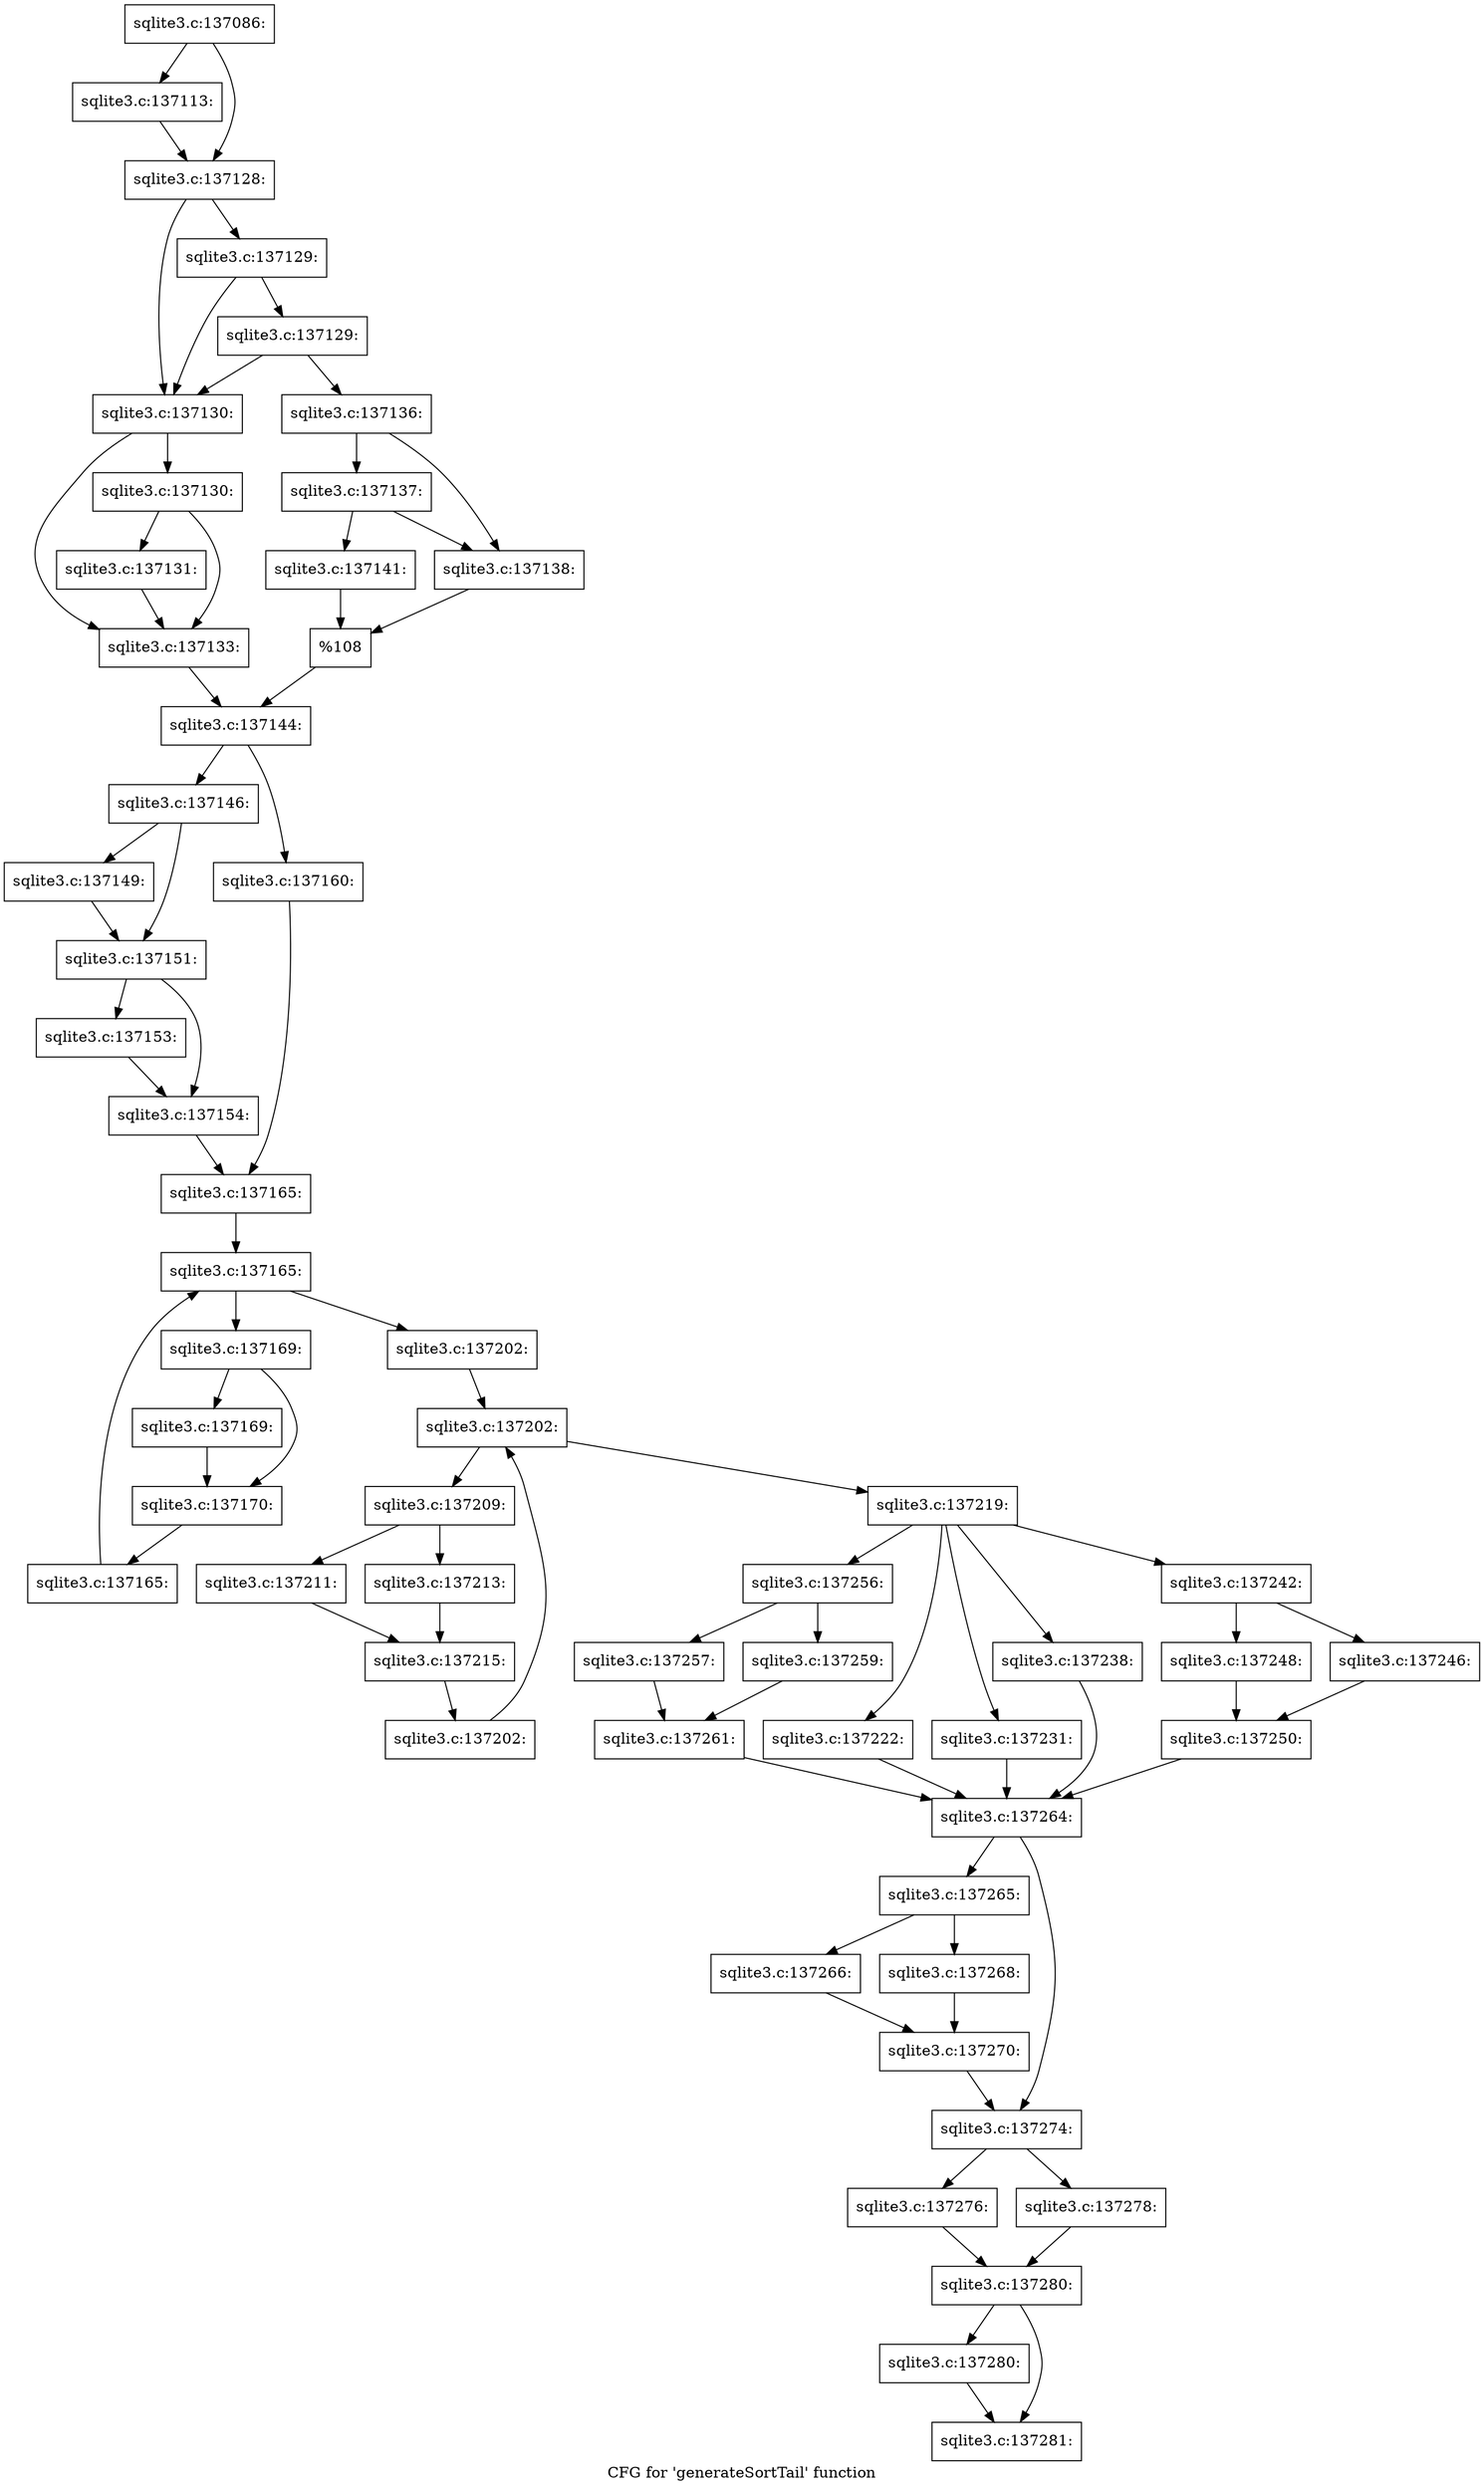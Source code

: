 digraph "CFG for 'generateSortTail' function" {
	label="CFG for 'generateSortTail' function";

	Node0x55c0f9c65770 [shape=record,label="{sqlite3.c:137086:}"];
	Node0x55c0f9c65770 -> Node0x55c0f9c6ee50;
	Node0x55c0f9c65770 -> Node0x55c0f9c6eea0;
	Node0x55c0f9c6ee50 [shape=record,label="{sqlite3.c:137113:}"];
	Node0x55c0f9c6ee50 -> Node0x55c0f9c6eea0;
	Node0x55c0f9c6eea0 [shape=record,label="{sqlite3.c:137128:}"];
	Node0x55c0f9c6eea0 -> Node0x55c0f9c702f0;
	Node0x55c0f9c6eea0 -> Node0x55c0f9c70460;
	Node0x55c0f9c70460 [shape=record,label="{sqlite3.c:137129:}"];
	Node0x55c0f9c70460 -> Node0x55c0f9c702f0;
	Node0x55c0f9c70460 -> Node0x55c0f9c703e0;
	Node0x55c0f9c703e0 [shape=record,label="{sqlite3.c:137129:}"];
	Node0x55c0f9c703e0 -> Node0x55c0f9c702f0;
	Node0x55c0f9c703e0 -> Node0x55c0f9c70390;
	Node0x55c0f9c702f0 [shape=record,label="{sqlite3.c:137130:}"];
	Node0x55c0f9c702f0 -> Node0x55c0f9c70dc0;
	Node0x55c0f9c702f0 -> Node0x55c0f9c70d70;
	Node0x55c0f9c70dc0 [shape=record,label="{sqlite3.c:137130:}"];
	Node0x55c0f9c70dc0 -> Node0x55c0f9c70d20;
	Node0x55c0f9c70dc0 -> Node0x55c0f9c70d70;
	Node0x55c0f9c70d20 [shape=record,label="{sqlite3.c:137131:}"];
	Node0x55c0f9c70d20 -> Node0x55c0f9c70d70;
	Node0x55c0f9c70d70 [shape=record,label="{sqlite3.c:137133:}"];
	Node0x55c0f9c70d70 -> Node0x55c0f9c70340;
	Node0x55c0f9c70390 [shape=record,label="{sqlite3.c:137136:}"];
	Node0x55c0f9c70390 -> Node0x55c0f9c72140;
	Node0x55c0f9c70390 -> Node0x55c0f9c72230;
	Node0x55c0f9c72230 [shape=record,label="{sqlite3.c:137137:}"];
	Node0x55c0f9c72230 -> Node0x55c0f9c72140;
	Node0x55c0f9c72230 -> Node0x55c0f9c721e0;
	Node0x55c0f9c72140 [shape=record,label="{sqlite3.c:137138:}"];
	Node0x55c0f9c72140 -> Node0x55c0f9c72190;
	Node0x55c0f9c721e0 [shape=record,label="{sqlite3.c:137141:}"];
	Node0x55c0f9c721e0 -> Node0x55c0f9c72190;
	Node0x55c0f9c72190 [shape=record,label="{%108}"];
	Node0x55c0f9c72190 -> Node0x55c0f9c70340;
	Node0x55c0f9c70340 [shape=record,label="{sqlite3.c:137144:}"];
	Node0x55c0f9c70340 -> Node0x55c0f9c737d0;
	Node0x55c0f9c70340 -> Node0x55c0f9c73870;
	Node0x55c0f9c737d0 [shape=record,label="{sqlite3.c:137146:}"];
	Node0x55c0f9c737d0 -> Node0x55c0f9c74980;
	Node0x55c0f9c737d0 -> Node0x55c0f9c749d0;
	Node0x55c0f9c74980 [shape=record,label="{sqlite3.c:137149:}"];
	Node0x55c0f9c74980 -> Node0x55c0f9c749d0;
	Node0x55c0f9c749d0 [shape=record,label="{sqlite3.c:137151:}"];
	Node0x55c0f9c749d0 -> Node0x55c0f9c75810;
	Node0x55c0f9c749d0 -> Node0x55c0f9c75900;
	Node0x55c0f9c75810 [shape=record,label="{sqlite3.c:137153:}"];
	Node0x55c0f9c75810 -> Node0x55c0f9c75900;
	Node0x55c0f9c75900 [shape=record,label="{sqlite3.c:137154:}"];
	Node0x55c0f9c75900 -> Node0x55c0f9c73820;
	Node0x55c0f9c73870 [shape=record,label="{sqlite3.c:137160:}"];
	Node0x55c0f9c73870 -> Node0x55c0f9c73820;
	Node0x55c0f9c73820 [shape=record,label="{sqlite3.c:137165:}"];
	Node0x55c0f9c73820 -> Node0x55c0f9c77f90;
	Node0x55c0f9c77f90 [shape=record,label="{sqlite3.c:137165:}"];
	Node0x55c0f9c77f90 -> Node0x55c0f9c781b0;
	Node0x55c0f9c77f90 -> Node0x55c0f9c76a20;
	Node0x55c0f9c781b0 [shape=record,label="{sqlite3.c:137169:}"];
	Node0x55c0f9c781b0 -> Node0x55c0f9c78630;
	Node0x55c0f9c781b0 -> Node0x55c0f9c78680;
	Node0x55c0f9c78630 [shape=record,label="{sqlite3.c:137169:}"];
	Node0x55c0f9c78630 -> Node0x55c0f9c78680;
	Node0x55c0f9c78680 [shape=record,label="{sqlite3.c:137170:}"];
	Node0x55c0f9c78680 -> Node0x55c0f9c78120;
	Node0x55c0f9c78120 [shape=record,label="{sqlite3.c:137165:}"];
	Node0x55c0f9c78120 -> Node0x55c0f9c77f90;
	Node0x55c0f9c76a20 [shape=record,label="{sqlite3.c:137202:}"];
	Node0x55c0f9c76a20 -> Node0x55c0f9c79730;
	Node0x55c0f9c79730 [shape=record,label="{sqlite3.c:137202:}"];
	Node0x55c0f9c79730 -> Node0x55c0f9c79950;
	Node0x55c0f9c79730 -> Node0x55c0f9c79490;
	Node0x55c0f9c79950 [shape=record,label="{sqlite3.c:137209:}"];
	Node0x55c0f9c79950 -> Node0x55c0f9c7a050;
	Node0x55c0f9c79950 -> Node0x55c0f9c7a0f0;
	Node0x55c0f9c7a050 [shape=record,label="{sqlite3.c:137211:}"];
	Node0x55c0f9c7a050 -> Node0x55c0f9c7a0a0;
	Node0x55c0f9c7a0f0 [shape=record,label="{sqlite3.c:137213:}"];
	Node0x55c0f9c7a0f0 -> Node0x55c0f9c7a0a0;
	Node0x55c0f9c7a0a0 [shape=record,label="{sqlite3.c:137215:}"];
	Node0x55c0f9c7a0a0 -> Node0x55c0f9c798c0;
	Node0x55c0f9c798c0 [shape=record,label="{sqlite3.c:137202:}"];
	Node0x55c0f9c798c0 -> Node0x55c0f9c79730;
	Node0x55c0f9c79490 [shape=record,label="{sqlite3.c:137219:}"];
	Node0x55c0f9c79490 -> Node0x55c0f9c7c270;
	Node0x55c0f9c79490 -> Node0x55c0f9c7c650;
	Node0x55c0f9c79490 -> Node0x55c0f9c7cb50;
	Node0x55c0f9c79490 -> Node0x55c0f9c7daa0;
	Node0x55c0f9c79490 -> Node0x55c0f9c7e380;
	Node0x55c0f9c7c650 [shape=record,label="{sqlite3.c:137222:}"];
	Node0x55c0f9c7c650 -> Node0x55c0f9c7b920;
	Node0x55c0f9c7cb50 [shape=record,label="{sqlite3.c:137231:}"];
	Node0x55c0f9c7cb50 -> Node0x55c0f9c7b920;
	Node0x55c0f9c7daa0 [shape=record,label="{sqlite3.c:137238:}"];
	Node0x55c0f9c7daa0 -> Node0x55c0f9c7b920;
	Node0x55c0f9c7e380 [shape=record,label="{sqlite3.c:137242:}"];
	Node0x55c0f9c7e380 -> Node0x55c0f9c7f770;
	Node0x55c0f9c7e380 -> Node0x55c0f9c7f8b0;
	Node0x55c0f9c7f770 [shape=record,label="{sqlite3.c:137246:}"];
	Node0x55c0f9c7f770 -> Node0x55c0f9c7f860;
	Node0x55c0f9c7f8b0 [shape=record,label="{sqlite3.c:137248:}"];
	Node0x55c0f9c7f8b0 -> Node0x55c0f9c7f860;
	Node0x55c0f9c7f860 [shape=record,label="{sqlite3.c:137250:}"];
	Node0x55c0f9c7f860 -> Node0x55c0f9c7b920;
	Node0x55c0f9c7c270 [shape=record,label="{sqlite3.c:137256:}"];
	Node0x55c0f9c7c270 -> Node0x55c0f9c7fe90;
	Node0x55c0f9c7c270 -> Node0x55c0f9c80870;
	Node0x55c0f9c7fe90 [shape=record,label="{sqlite3.c:137257:}"];
	Node0x55c0f9c7fe90 -> Node0x55c0f9c80820;
	Node0x55c0f9c80870 [shape=record,label="{sqlite3.c:137259:}"];
	Node0x55c0f9c80870 -> Node0x55c0f9c80820;
	Node0x55c0f9c80820 [shape=record,label="{sqlite3.c:137261:}"];
	Node0x55c0f9c80820 -> Node0x55c0f9c7b920;
	Node0x55c0f9c7b920 [shape=record,label="{sqlite3.c:137264:}"];
	Node0x55c0f9c7b920 -> Node0x55c0f9c81830;
	Node0x55c0f9c7b920 -> Node0x55c0f9c81880;
	Node0x55c0f9c81830 [shape=record,label="{sqlite3.c:137265:}"];
	Node0x55c0f9c81830 -> Node0x55c0f9c81bc0;
	Node0x55c0f9c81830 -> Node0x55c0f9c81c60;
	Node0x55c0f9c81bc0 [shape=record,label="{sqlite3.c:137266:}"];
	Node0x55c0f9c81bc0 -> Node0x55c0f9c81c10;
	Node0x55c0f9c81c60 [shape=record,label="{sqlite3.c:137268:}"];
	Node0x55c0f9c81c60 -> Node0x55c0f9c81c10;
	Node0x55c0f9c81c10 [shape=record,label="{sqlite3.c:137270:}"];
	Node0x55c0f9c81c10 -> Node0x55c0f9c81880;
	Node0x55c0f9c81880 [shape=record,label="{sqlite3.c:137274:}"];
	Node0x55c0f9c81880 -> Node0x55c0f9c82c90;
	Node0x55c0f9c81880 -> Node0x55c0f9c82d30;
	Node0x55c0f9c82c90 [shape=record,label="{sqlite3.c:137276:}"];
	Node0x55c0f9c82c90 -> Node0x55c0f9c82ce0;
	Node0x55c0f9c82d30 [shape=record,label="{sqlite3.c:137278:}"];
	Node0x55c0f9c82d30 -> Node0x55c0f9c82ce0;
	Node0x55c0f9c82ce0 [shape=record,label="{sqlite3.c:137280:}"];
	Node0x55c0f9c82ce0 -> Node0x55c0f9c83bf0;
	Node0x55c0f9c82ce0 -> Node0x55c0f9c83c40;
	Node0x55c0f9c83bf0 [shape=record,label="{sqlite3.c:137280:}"];
	Node0x55c0f9c83bf0 -> Node0x55c0f9c83c40;
	Node0x55c0f9c83c40 [shape=record,label="{sqlite3.c:137281:}"];
}
